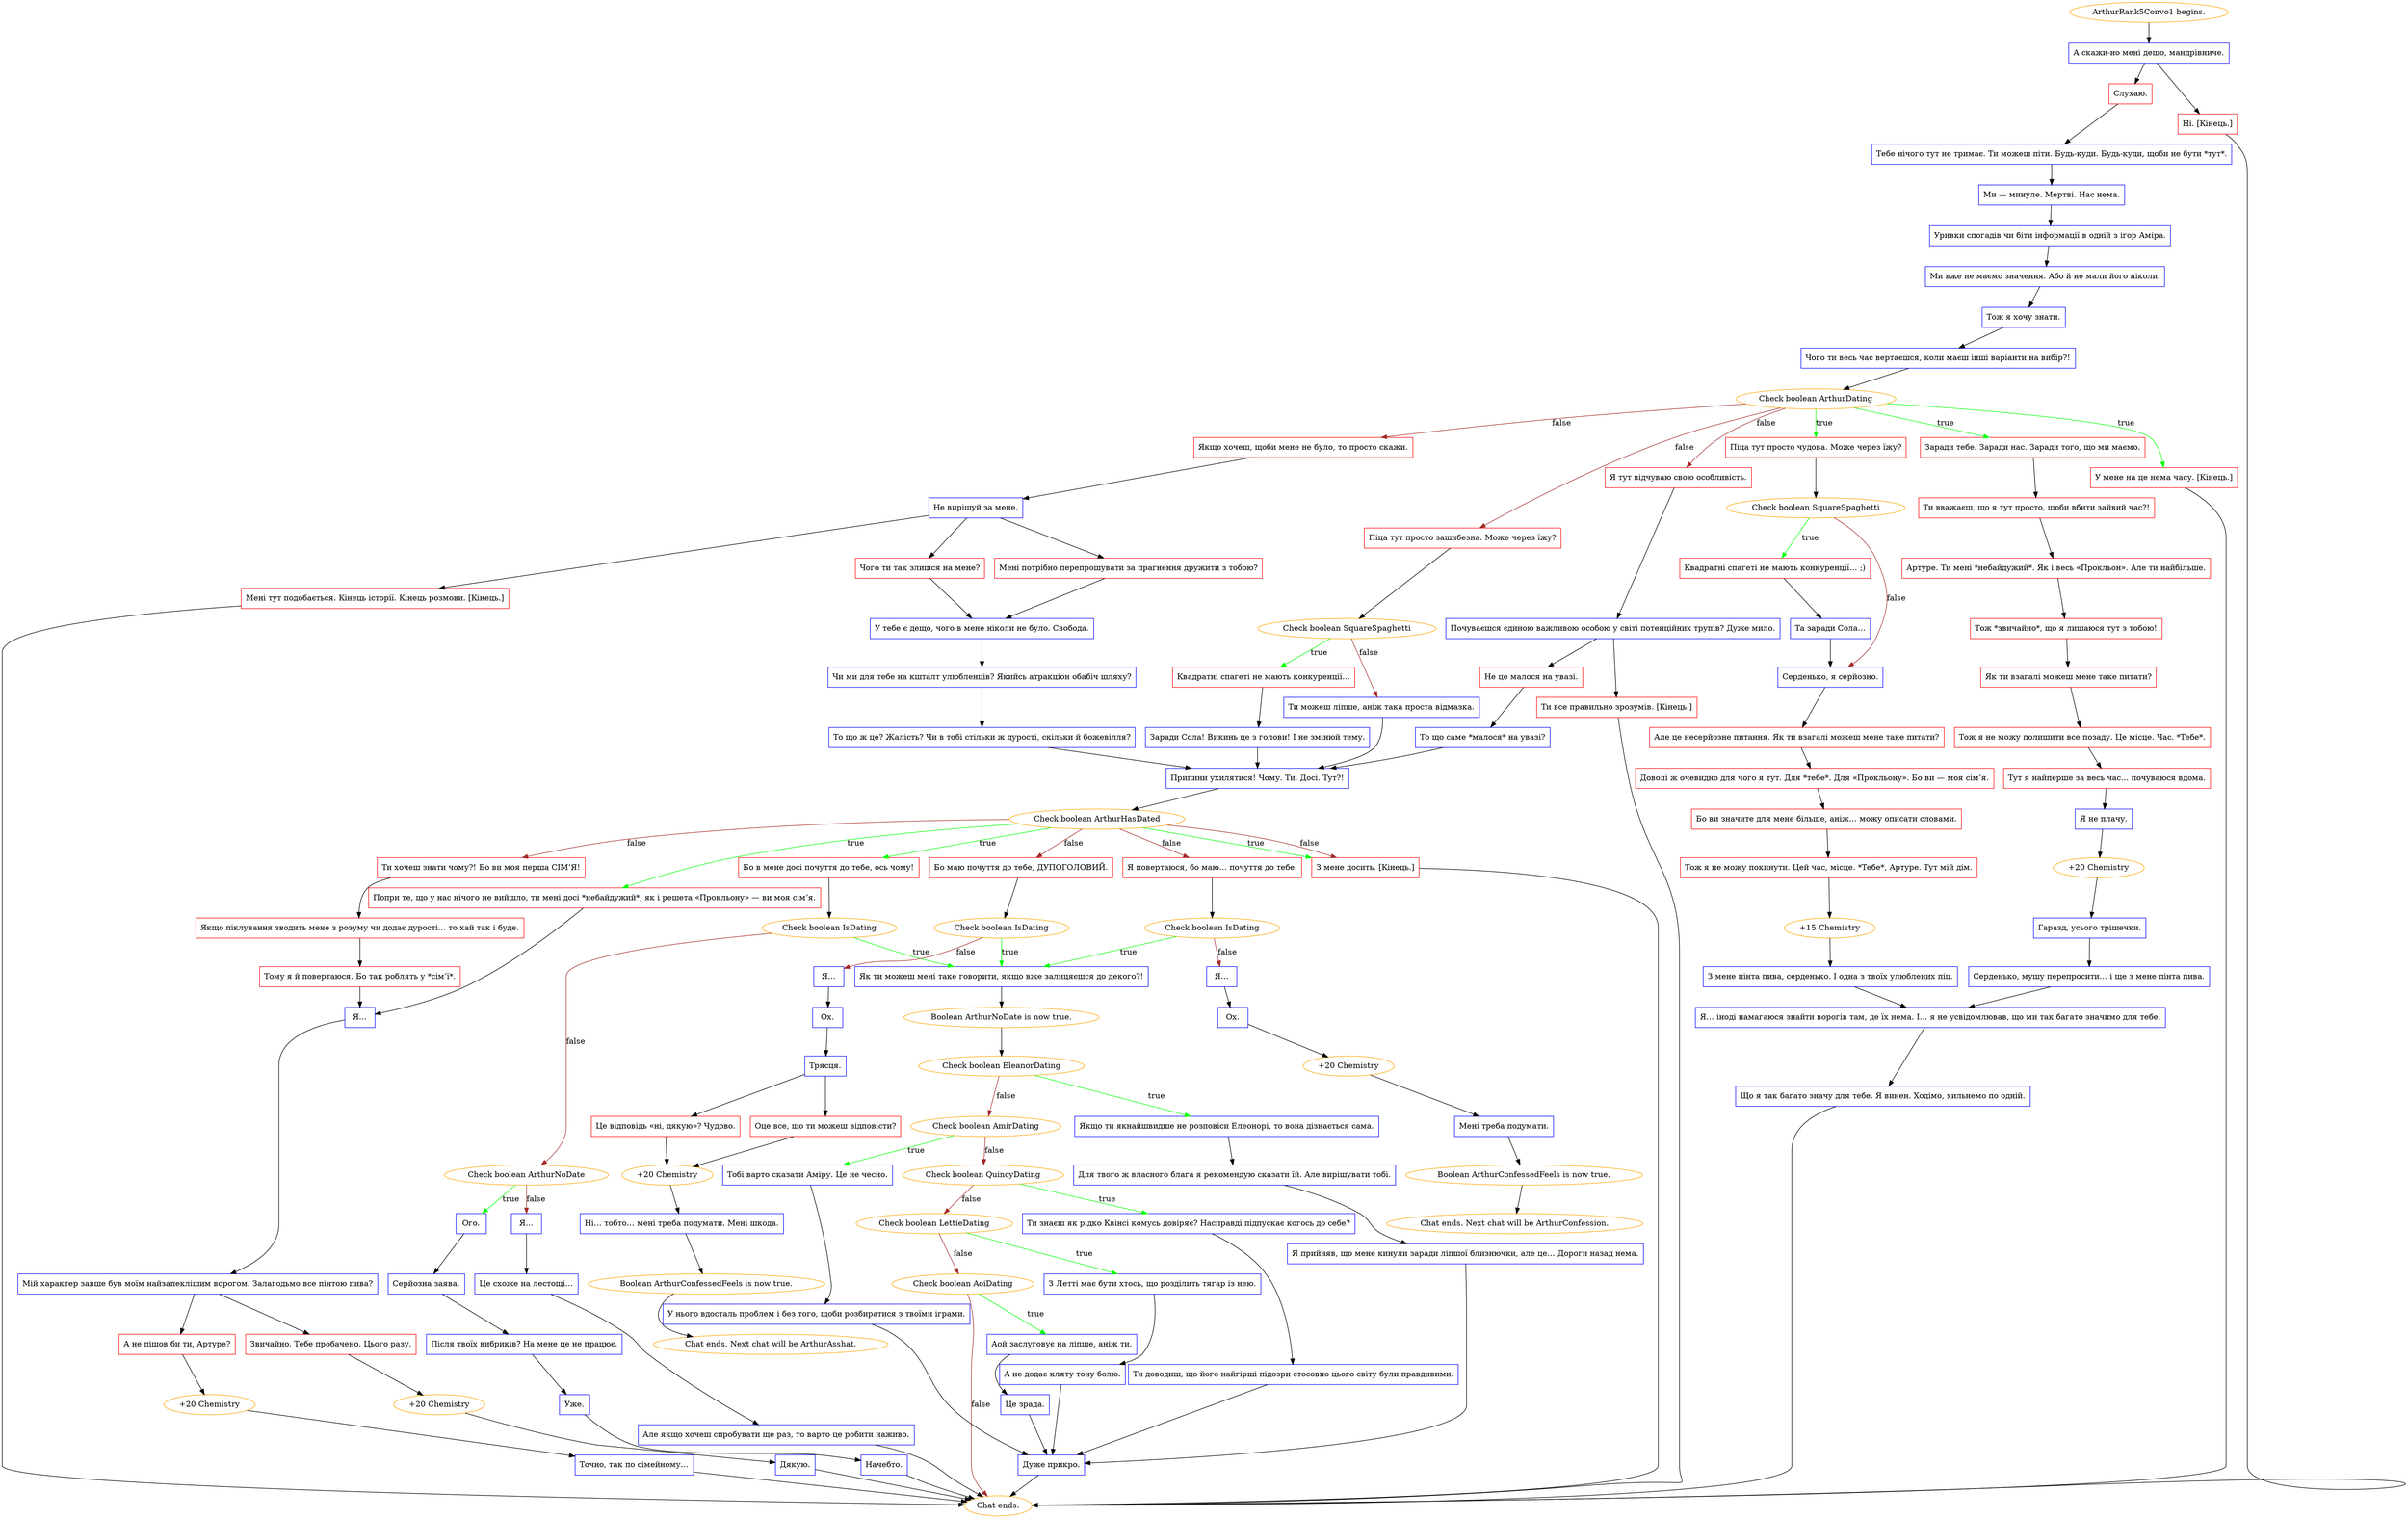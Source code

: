 digraph {
	"ArthurRank5Convo1 begins." [color=orange];
		"ArthurRank5Convo1 begins." -> j71965213;
	j71965213 [label="А скажи-но мені дещо, мандрівниче.",shape=box,color=blue];
		j71965213 -> j724631936;
		j71965213 -> j1387210722;
	j724631936 [label="Слухаю.",shape=box,color=red];
		j724631936 -> j225158696;
	j1387210722 [label="Ні. [Кінець.]",shape=box,color=red];
		j1387210722 -> "Chat ends.";
	j225158696 [label="Тебе нічого тут не тримає. Ти можеш піти. Будь-куди. Будь-куди, щоби не бути *тут*.",shape=box,color=blue];
		j225158696 -> j1521396644;
	"Chat ends." [color=orange];
	j1521396644 [label="Ми — минуле. Мертві. Нас нема.",shape=box,color=blue];
		j1521396644 -> j1816859662;
	j1816859662 [label="Уривки спогадів чи біти інформації в одній з ігор Аміра.",shape=box,color=blue];
		j1816859662 -> j1690227783;
	j1690227783 [label="Ми вже не маємо значення. Або й не мали його ніколи.",shape=box,color=blue];
		j1690227783 -> j1983355894;
	j1983355894 [label="Тож я хочу знати.",shape=box,color=blue];
		j1983355894 -> j2026141301;
	j2026141301 [label="Чого ти весь час вертаєшся, коли маєш інші варіанти на вибір?!",shape=box,color=blue];
		j2026141301 -> j171613394;
	j171613394 [label="Check boolean ArthurDating",color=orange];
		j171613394 -> j3525454981 [label=true,color=green];
		j171613394 -> j3423197902 [label=true,color=green];
		j171613394 -> j2577981391 [label=true,color=green];
		j171613394 -> j4064592456 [label=false,color=brown];
		j171613394 -> j584441336 [label=false,color=brown];
		j171613394 -> j2446104174 [label=false,color=brown];
	j3525454981 [label="Піца тут просто чудова. Може через їжу?",shape=box,color=red];
		j3525454981 -> j2678399235;
	j3423197902 [label="Заради тебе. Заради нас. Заради того, що ми маємо.",shape=box,color=red];
		j3423197902 -> j892588512;
	j2577981391 [label="У мене на це нема часу. [Кінець.]",shape=box,color=red];
		j2577981391 -> "Chat ends.";
	j4064592456 [label="Я тут відчуваю свою особливість.",shape=box,color=red];
		j4064592456 -> j658414751;
	j584441336 [label="Піца тут просто зашибезна. Може через їжу?",shape=box,color=red];
		j584441336 -> j2637784598;
	j2446104174 [label="Якщо хочеш, щоби мене не було, то просто скажи.",shape=box,color=red];
		j2446104174 -> j696972618;
	j2678399235 [label="Check boolean SquareSpaghetti",color=orange];
		j2678399235 -> j3903344548 [label=true,color=green];
		j2678399235 -> j1286990383 [label=false,color=brown];
	j892588512 [label="Ти вважаєш, що я тут просто, щоби вбити зайвий час?!",shape=box,color=red];
		j892588512 -> j4176470034;
	j658414751 [label="Почуваєшся єдиною важливою особою у світі потенційних трупів? Дуже мило.",shape=box,color=blue];
		j658414751 -> j2705075560;
		j658414751 -> j2151656501;
	j2637784598 [label="Check boolean SquareSpaghetti",color=orange];
		j2637784598 -> j3102467446 [label=true,color=green];
		j2637784598 -> j2258241181 [label=false,color=brown];
	j696972618 [label="Не вирішуй за мене.",shape=box,color=blue];
		j696972618 -> j2258984096;
		j696972618 -> j3647452646;
		j696972618 -> j1557036306;
	j3903344548 [label="Квадратні спагеті не мають конкуренції… ;)",shape=box,color=red];
		j3903344548 -> j2814026005;
	j1286990383 [label="Серденько, я серйозно.",shape=box,color=blue];
		j1286990383 -> j2992990713;
	j4176470034 [label="Артуре. Ти мені *небайдужий*. Як і весь «Прокльон». Але ти найбільше.",shape=box,color=red];
		j4176470034 -> j845528152;
	j2705075560 [label="Не це малося на увазі.",shape=box,color=red];
		j2705075560 -> j2928639504;
	j2151656501 [label="Ти все правильно зрозумів. [Кінець.]",shape=box,color=red];
		j2151656501 -> "Chat ends.";
	j3102467446 [label="Квадратні спагеті не мають конкуренції…",shape=box,color=red];
		j3102467446 -> j1825123966;
	j2258241181 [label="Ти можеш ліпше, аніж така проста відмазка.",shape=box,color=blue];
		j2258241181 -> j92439447;
	j2258984096 [label="Мені тут подобається. Кінець історії. Кінець розмови. [Кінець.]",shape=box,color=red];
		j2258984096 -> "Chat ends.";
	j3647452646 [label="Чого ти так злишся на мене?",shape=box,color=red];
		j3647452646 -> j122166080;
	j1557036306 [label="Мені потрібно перепрошувати за прагнення дружити з тобою?",shape=box,color=red];
		j1557036306 -> j122166080;
	j2814026005 [label="Та заради Сола…",shape=box,color=blue];
		j2814026005 -> j1286990383;
	j2992990713 [label="Але це несерйозне питання. Як ти взагалі можеш мене таке питати?",shape=box,color=red];
		j2992990713 -> j3351471752;
	j845528152 [label="Тож *звичайно*, що я лишаюся тут з тобою!",shape=box,color=red];
		j845528152 -> j2419489568;
	j2928639504 [label="То що саме *малося* на увазі?",shape=box,color=blue];
		j2928639504 -> j92439447;
	j1825123966 [label="Заради Сола! Викинь це з голови! І не змінюй тему.",shape=box,color=blue];
		j1825123966 -> j92439447;
	j92439447 [label="Припини ухилятися! Чому. Ти. Досі. Тут?!",shape=box,color=blue];
		j92439447 -> j3958076909;
	j122166080 [label="У тебе є дещо, чого в мене ніколи не було. Свобода.",shape=box,color=blue];
		j122166080 -> j3979811936;
	j3351471752 [label="Доволі ж очевидно для чого я тут. Для *тебе*. Для «Прокльону». Бо ви — моя сім’я.",shape=box,color=red];
		j3351471752 -> j3505321639;
	j2419489568 [label="Як ти взагалі можеш мене таке питати?",shape=box,color=red];
		j2419489568 -> j1913223773;
	j3958076909 [label="Check boolean ArthurHasDated",color=orange];
		j3958076909 -> j3416952925 [label=true,color=green];
		j3958076909 -> j3202915299 [label=true,color=green];
		j3958076909 -> j44412556 [label=true,color=green];
		j3958076909 -> j3051688534 [label=false,color=brown];
		j3958076909 -> j138691825 [label=false,color=brown];
		j3958076909 -> j2419121152 [label=false,color=brown];
		j3958076909 -> j3416952925 [label=false,color=brown];
	j3979811936 [label="Чи ми для тебе на кшталт улюбленців? Якийсь атракціон обабіч шляху?",shape=box,color=blue];
		j3979811936 -> j2752632488;
	j3505321639 [label="Бо ви значите для мене більше, аніж… можу описати словами.",shape=box,color=red];
		j3505321639 -> j2601329463;
	j1913223773 [label="Тож я не можу полишити все позаду. Це місце. Час. *Тебе*.",shape=box,color=red];
		j1913223773 -> j2883727266;
	j3416952925 [label="З мене досить. [Кінець.]",shape=box,color=red];
		j3416952925 -> "Chat ends.";
	j3202915299 [label="Попри те, що у нас нічого не вийшло, ти мені досі *небайдужий*, як і решета «Прокльону» — ви моя сім’я.",shape=box,color=red];
		j3202915299 -> j1812480637;
	j44412556 [label="Бо в мене досі почуття до тебе, ось чому!",shape=box,color=red];
		j44412556 -> j3975446414;
	j3051688534 [label="Бо маю почуття до тебе, ДУПОГОЛОВИЙ.",shape=box,color=red];
		j3051688534 -> j3037390070;
	j138691825 [label="Я повертаюся, бо маю… почуття до тебе.",shape=box,color=red];
		j138691825 -> j2267515184;
	j2419121152 [label="Ти хочеш знати чому?! Бо ви моя перша СІМ’Я!",shape=box,color=red];
		j2419121152 -> j3294612164;
	j2752632488 [label="То що ж це? Жалість? Чи в тобі стільки ж дурості, скільки й божевілля?",shape=box,color=blue];
		j2752632488 -> j92439447;
	j2601329463 [label="Тож я не можу покинути. Цей час, місце. *Тебе*, Артуре. Тут мій дім.",shape=box,color=red];
		j2601329463 -> j2244939209;
	j2883727266 [label="Тут я найперше за весь час… почуваюся вдома.",shape=box,color=red];
		j2883727266 -> j678668730;
	j1812480637 [label="Я…",shape=box,color=blue];
		j1812480637 -> j266768840;
	j3975446414 [label="Check boolean IsDating",color=orange];
		j3975446414 -> j2205140256 [label=true,color=green];
		j3975446414 -> j1152128881 [label=false,color=brown];
	j3037390070 [label="Check boolean IsDating",color=orange];
		j3037390070 -> j2205140256 [label=true,color=green];
		j3037390070 -> j2390472729 [label=false,color=brown];
	j2267515184 [label="Check boolean IsDating",color=orange];
		j2267515184 -> j2205140256 [label=true,color=green];
		j2267515184 -> j4035833604 [label=false,color=brown];
	j3294612164 [label="Якщо піклування зводить мене з розуму чи додає дурості… то хай так і буде.",shape=box,color=red];
		j3294612164 -> j1810805374;
	j2244939209 [label="+15 Chemistry",color=orange];
		j2244939209 -> j3799796576;
	j678668730 [label="Я не плачу.",shape=box,color=blue];
		j678668730 -> j2696945763;
	j266768840 [label="Мій характер завше був моїм найзапеклішим ворогом. Залагодьмо все пінтою пива?",shape=box,color=blue];
		j266768840 -> j2573540804;
		j266768840 -> j1269198645;
	j2205140256 [label="Як ти можеш мені таке говорити, якщо вже залицяєшся до декого?!",shape=box,color=blue];
		j2205140256 -> j1854672327;
	j1152128881 [label="Check boolean ArthurNoDate",color=orange];
		j1152128881 -> j2075672306 [label=true,color=green];
		j1152128881 -> j2135584936 [label=false,color=brown];
	j2390472729 [label="Я…",shape=box,color=blue];
		j2390472729 -> j3457178292;
	j4035833604 [label="Я…",shape=box,color=blue];
		j4035833604 -> j2986054330;
	j1810805374 [label="Тому я й повертаюся. Бо так роблять у *сім’ї*.",shape=box,color=red];
		j1810805374 -> j1812480637;
	j3799796576 [label="З мене пінта пива, серденько. І одна з твоїх улюблених піц.",shape=box,color=blue];
		j3799796576 -> j416197224;
	j2696945763 [label="+20 Chemistry",color=orange];
		j2696945763 -> j3395361944;
	j2573540804 [label="А не пішов би ти, Артуре?",shape=box,color=red];
		j2573540804 -> j4057052217;
	j1269198645 [label="Звичайно. Тебе пробачено. Цього разу.",shape=box,color=red];
		j1269198645 -> j3386923233;
	j1854672327 [label="Boolean ArthurNoDate is now true.",color=orange];
		j1854672327 -> j3950968979;
	j2075672306 [label="Ого.",shape=box,color=blue];
		j2075672306 -> j94798854;
	j2135584936 [label="Я…",shape=box,color=blue];
		j2135584936 -> j1875987697;
	j3457178292 [label="Ох.",shape=box,color=blue];
		j3457178292 -> j793057479;
	j2986054330 [label="Ох.",shape=box,color=blue];
		j2986054330 -> j1431287346;
	j416197224 [label="Я… іноді намагаюся знайти ворогів там, де їх нема. І… я не усвідомлював, що ми так багато значимо для тебе.",shape=box,color=blue];
		j416197224 -> j2358406189;
	j3395361944 [label="Гаразд, усього трішечки.",shape=box,color=blue];
		j3395361944 -> j3872895529;
	j4057052217 [label="+20 Chemistry",color=orange];
		j4057052217 -> j4188255137;
	j3386923233 [label="+20 Chemistry",color=orange];
		j3386923233 -> j3405882943;
	j3950968979 [label="Check boolean EleanorDating",color=orange];
		j3950968979 -> j279766518 [label=true,color=green];
		j3950968979 -> j143777444 [label=false,color=brown];
	j94798854 [label="Серйозна заява.",shape=box,color=blue];
		j94798854 -> j800727334;
	j1875987697 [label="Це схоже на лестощі…",shape=box,color=blue];
		j1875987697 -> j1418208992;
	j793057479 [label="Трясця.",shape=box,color=blue];
		j793057479 -> j3603794567;
		j793057479 -> j1562037215;
	j1431287346 [label="+20 Chemistry",color=orange];
		j1431287346 -> j2646862181;
	j2358406189 [label="Що я так багато значу для тебе. Я винен. Ходімо, хильнемо по одній.",shape=box,color=blue];
		j2358406189 -> "Chat ends.";
	j3872895529 [label="Серденько, мушу перепросити… і ще з мене пінта пива.",shape=box,color=blue];
		j3872895529 -> j416197224;
	j4188255137 [label="Точно, так по сімейному…",shape=box,color=blue];
		j4188255137 -> "Chat ends.";
	j3405882943 [label="Дякую.",shape=box,color=blue];
		j3405882943 -> "Chat ends.";
	j279766518 [label="Якщо ти якнайшвидше не розповіси Елеонорі, то вона дізнається сама.",shape=box,color=blue];
		j279766518 -> j830263083;
	j143777444 [label="Check boolean AmirDating",color=orange];
		j143777444 -> j3180097675 [label=true,color=green];
		j143777444 -> j3817716774 [label=false,color=brown];
	j800727334 [label="Після твоїх вибриків? На мене це не працює.",shape=box,color=blue];
		j800727334 -> j4245219480;
	j1418208992 [label="Але якщо хочеш спробувати ще раз, то варто це робити наживо.",shape=box,color=blue];
		j1418208992 -> "Chat ends.";
	j3603794567 [label="Це відповідь «ні, дякую»? Чудово.",shape=box,color=red];
		j3603794567 -> j1136834335;
	j1562037215 [label="Оце все, що ти можеш відповісти?",shape=box,color=red];
		j1562037215 -> j1136834335;
	j2646862181 [label="Мені треба подумати.",shape=box,color=blue];
		j2646862181 -> j2694765404;
	j830263083 [label="Для твого ж власного блага я рекомендую сказати їй. Але вирішувати тобі.",shape=box,color=blue];
		j830263083 -> j2903974399;
	j3180097675 [label="Тобі варто сказати Аміру. Це не чесно.",shape=box,color=blue];
		j3180097675 -> j2181691653;
	j3817716774 [label="Check boolean QuincyDating",color=orange];
		j3817716774 -> j3677115168 [label=true,color=green];
		j3817716774 -> j2575432444 [label=false,color=brown];
	j4245219480 [label="Уже.",shape=box,color=blue];
		j4245219480 -> j1894689754;
	j1136834335 [label="+20 Chemistry",color=orange];
		j1136834335 -> j3328184864;
	j2694765404 [label="Boolean ArthurConfessedFeels is now true.",color=orange];
		j2694765404 -> "Chat ends. Next chat will be ArthurConfession.";
	j2903974399 [label="Я прийняв, що мене кинули заради ліпшої близнючки, але це… Дороги назад нема.",shape=box,color=blue];
		j2903974399 -> j2385888883;
	j2181691653 [label="У нього вдосталь проблем і без того, щоби розбиратися з твоїми іграми.",shape=box,color=blue];
		j2181691653 -> j2385888883;
	j3677115168 [label="Ти знаєш як рідко Квінсі комусь довіряє? Насправді підпускає когось до себе?",shape=box,color=blue];
		j3677115168 -> j1000517647;
	j2575432444 [label="Check boolean LettieDating",color=orange];
		j2575432444 -> j2351711055 [label=true,color=green];
		j2575432444 -> j2097045387 [label=false,color=brown];
	j1894689754 [label="Начебто.",shape=box,color=blue];
		j1894689754 -> "Chat ends.";
	j3328184864 [label="Ні… тобто… мені треба подумати. Мені шкода.",shape=box,color=blue];
		j3328184864 -> j516892496;
	"Chat ends. Next chat will be ArthurConfession." [color=orange];
	j2385888883 [label="Дуже прикро.",shape=box,color=blue];
		j2385888883 -> "Chat ends.";
	j1000517647 [label="Ти доводиш, що його найгірші підозри стосовно цього світу були правдивими.",shape=box,color=blue];
		j1000517647 -> j2385888883;
	j2351711055 [label="З Летті має бути хтось, що розділить тягар із нею.",shape=box,color=blue];
		j2351711055 -> j297220503;
	j2097045387 [label="Check boolean AoiDating",color=orange];
		j2097045387 -> j3461483318 [label=true,color=green];
		j2097045387 -> "Chat ends." [label=false,color=brown];
	j516892496 [label="Boolean ArthurConfessedFeels is now true.",color=orange];
		j516892496 -> "Chat ends. Next chat will be ArthurAsshat.";
	j297220503 [label="А не додає кляту тону болю.",shape=box,color=blue];
		j297220503 -> j2385888883;
	j3461483318 [label="Аой заслуговує на ліпше, аніж ти.",shape=box,color=blue];
		j3461483318 -> j4206362440;
	"Chat ends. Next chat will be ArthurAsshat." [color=orange];
	j4206362440 [label="Це зрада.",shape=box,color=blue];
		j4206362440 -> j2385888883;
}